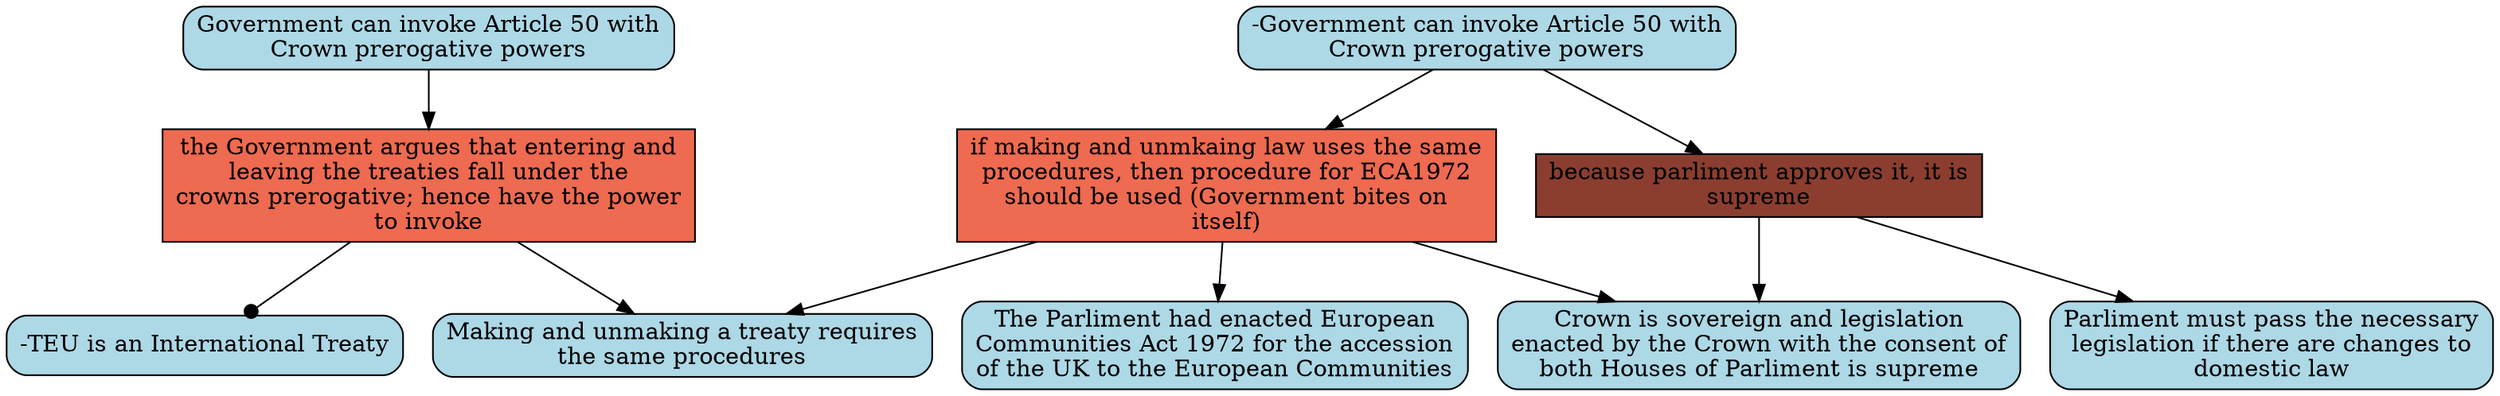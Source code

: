 digraph G{ 
"because parliment approves it, it is\nsupreme" [color="black", fillcolor="coral4",fixedsize=false, shape=box, style="filled"]; 
"-Government can invoke Article 50 with\nCrown prerogative powers" [color="black", fillcolor="lightblue", fixedsize=false,  shape="box", style="rounded,filled"]; 
"Government can invoke Article 50 with\nCrown prerogative powers" [color="black", fillcolor="lightblue", fixedsize=false,  shape="box", style="rounded,filled"]; 
"Crown is sovereign and legislation\nenacted by the Crown with the consent of\nboth Houses of Parliment is supreme" [color="black", fillcolor="lightblue", fixedsize=false,  shape="box", style="rounded,filled"]; 
"Parliment must pass the necessary\nlegislation if there are changes to\ndomestic law" [color="black", fillcolor="lightblue", fixedsize=false,  shape="box", style="rounded,filled"]; 
"the Government argues that entering and\nleaving the treaties fall under the\ncrowns prerogative; hence have the power\nto invoke" [color="black", fillcolor="coral2",fixedsize=false, shape=box, style="filled"]; 
"Making and unmaking a treaty requires\nthe same procedures" [color="black", fillcolor="lightblue", fixedsize=false,  shape="box", style="rounded,filled"]; 
"-TEU is an International Treaty" [color="black", fillcolor="lightblue", fixedsize=false,  shape="box", style="rounded,filled"]; 
"if making and unmkaing law uses the same\nprocedures, then procedure for ECA1972\nshould be used (Government bites on\nitself)" [color="black", fillcolor="coral2",fixedsize=false, shape=box, style="filled"]; 
"The Parliment had enacted European\nCommunities Act 1972 for the accession\nof the UK to the European Communities" [color="black", fillcolor="lightblue", fixedsize=false,  shape="box", style="rounded,filled"]; 
"-Government can invoke Article 50 with\nCrown prerogative powers" -> "because parliment approves it, it is\nsupreme" ; 
"because parliment approves it, it is\nsupreme" -> "Crown is sovereign and legislation\nenacted by the Crown with the consent of\nboth Houses of Parliment is supreme" ; 
"because parliment approves it, it is\nsupreme" -> "Parliment must pass the necessary\nlegislation if there are changes to\ndomestic law" ; 
"Government can invoke Article 50 with\nCrown prerogative powers" -> "the Government argues that entering and\nleaving the treaties fall under the\ncrowns prerogative; hence have the power\nto invoke" ; 
"the Government argues that entering and\nleaving the treaties fall under the\ncrowns prerogative; hence have the power\nto invoke" -> "Making and unmaking a treaty requires\nthe same procedures" ; 
"the Government argues that entering and\nleaving the treaties fall under the\ncrowns prerogative; hence have the power\nto invoke" -> "-TEU is an International Treaty" [arrowhead=dot] ; 
"-Government can invoke Article 50 with\nCrown prerogative powers" -> "if making and unmkaing law uses the same\nprocedures, then procedure for ECA1972\nshould be used (Government bites on\nitself)" ; 
"if making and unmkaing law uses the same\nprocedures, then procedure for ECA1972\nshould be used (Government bites on\nitself)" -> "Crown is sovereign and legislation\nenacted by the Crown with the consent of\nboth Houses of Parliment is supreme" ; 
"if making and unmkaing law uses the same\nprocedures, then procedure for ECA1972\nshould be used (Government bites on\nitself)" -> "Making and unmaking a treaty requires\nthe same procedures" ; 
"if making and unmkaing law uses the same\nprocedures, then procedure for ECA1972\nshould be used (Government bites on\nitself)" -> "The Parliment had enacted European\nCommunities Act 1972 for the accession\nof the UK to the European Communities" ; 
}
